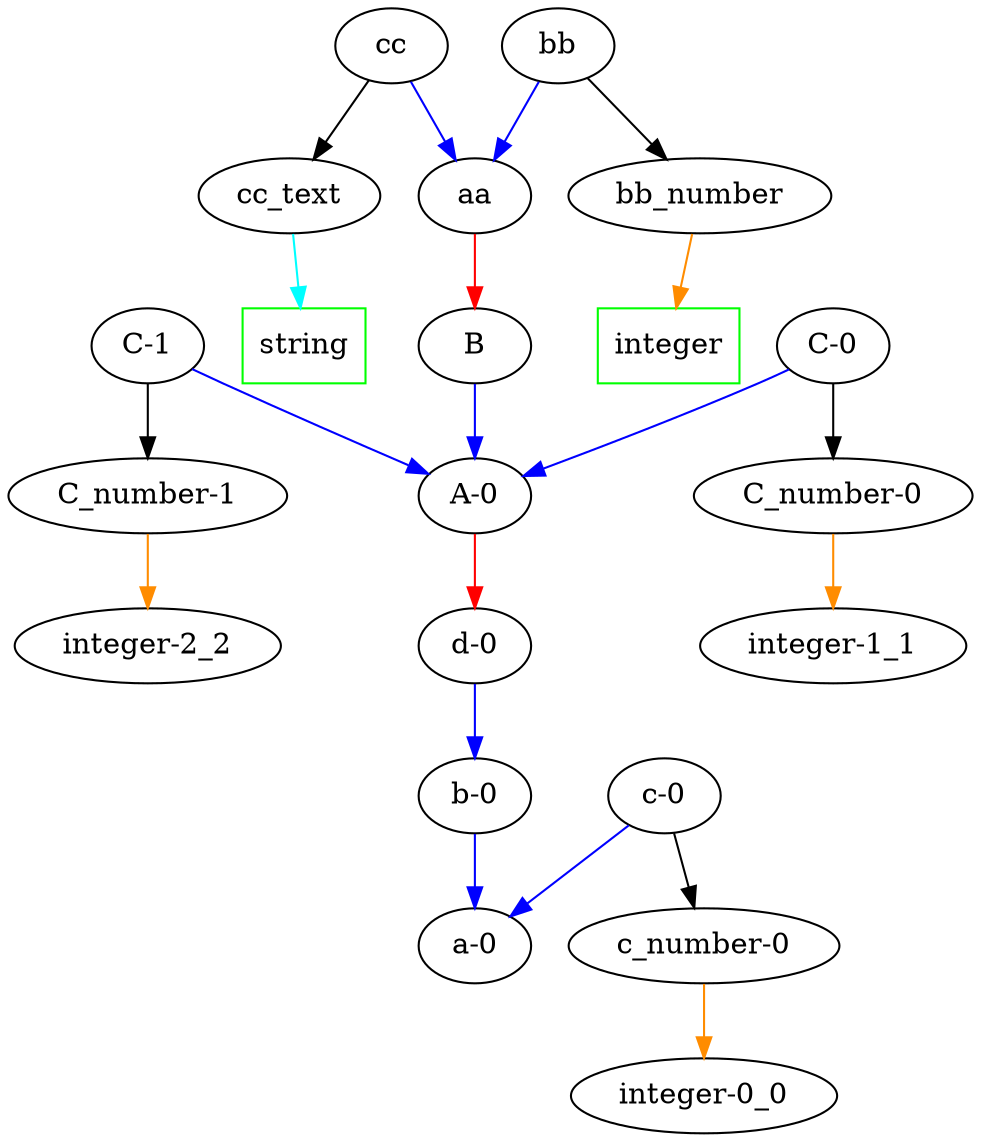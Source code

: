 digraph {
	"b-0"
	"a-0"
	"b-0" -> "a-0" [color=blue]
	"C-1"
	"C_number-1"
	"C-1" -> "C_number-1" [color=black]
	"A-0"
	"d-0"
	"A-0" -> "d-0" [color=red]
	B
	"A-0"
	B -> "A-0" [color=blue]
	cc
	cc_text
	cc -> cc_text [color=black]
	bb
	bb_number
	bb -> bb_number [color=black]
	bb
	aa
	bb -> aa [color=blue]
	"c_number-0"
	"integer-0_0"
	"c_number-0" -> "integer-0_0" [color=darkorange]
	"d-0"
	"b-0"
	"d-0" -> "b-0" [color=blue]
	"c-0"
	"c_number-0"
	"c-0" -> "c_number-0" [color=black]
	"c-0"
	"a-0"
	"c-0" -> "a-0" [color=blue]
	"C-0"
	"C_number-0"
	"C-0" -> "C_number-0" [color=black]
	"C-1"
	"A-0"
	"C-1" -> "A-0" [color=blue]
	aa
	B
	aa -> B [color=red]
	"C_number-0"
	"integer-1_1"
	"C_number-0" -> "integer-1_1" [color=darkorange]
	"C_number-1"
	"integer-2_2"
	"C_number-1" -> "integer-2_2" [color=darkorange]
	integer [color=green shape=rectangle]
	integer
	bb_number -> integer [color=darkorange]
	"C-0"
	"A-0"
	"C-0" -> "A-0" [color=blue]
	cc
	aa
	cc -> aa [color=blue]
	string [color=green shape=rectangle]
	string
	cc_text -> string [color=cyan]
}
